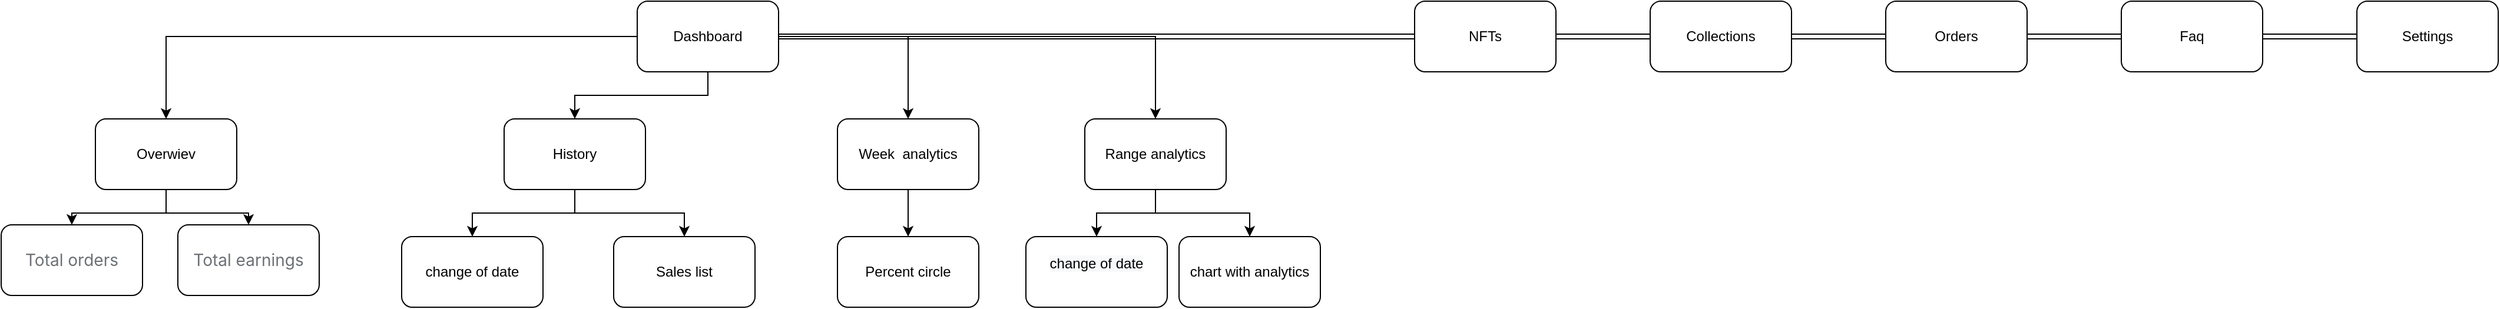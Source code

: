 <mxfile version="20.0.1" type="github">
  <diagram id="7ltqx9PY1bHP_miqw6pg" name="Page-1">
    <mxGraphModel dx="2635" dy="486" grid="1" gridSize="10" guides="1" tooltips="1" connect="1" arrows="1" fold="1" page="1" pageScale="1" pageWidth="827" pageHeight="1169" math="0" shadow="0">
      <root>
        <mxCell id="0" />
        <mxCell id="1" parent="0" />
        <mxCell id="DcGB6tvpKolKgh3uQCdb-12" style="edgeStyle=orthogonalEdgeStyle;rounded=0;orthogonalLoop=1;jettySize=auto;html=1;exitX=1;exitY=0.5;exitDx=0;exitDy=0;entryX=0;entryY=0.5;entryDx=0;entryDy=0;shape=link;" edge="1" parent="1" source="DcGB6tvpKolKgh3uQCdb-1" target="DcGB6tvpKolKgh3uQCdb-2">
          <mxGeometry relative="1" as="geometry" />
        </mxCell>
        <mxCell id="DcGB6tvpKolKgh3uQCdb-18" value="" style="edgeStyle=orthogonalEdgeStyle;rounded=0;orthogonalLoop=1;jettySize=auto;html=1;fontSize=43;" edge="1" parent="1" source="DcGB6tvpKolKgh3uQCdb-1" target="DcGB6tvpKolKgh3uQCdb-17">
          <mxGeometry relative="1" as="geometry" />
        </mxCell>
        <mxCell id="DcGB6tvpKolKgh3uQCdb-20" value="" style="edgeStyle=orthogonalEdgeStyle;rounded=0;orthogonalLoop=1;jettySize=auto;html=1;fontSize=43;" edge="1" parent="1" source="DcGB6tvpKolKgh3uQCdb-1" target="DcGB6tvpKolKgh3uQCdb-19">
          <mxGeometry relative="1" as="geometry" />
        </mxCell>
        <mxCell id="DcGB6tvpKolKgh3uQCdb-22" value="" style="edgeStyle=orthogonalEdgeStyle;rounded=0;orthogonalLoop=1;jettySize=auto;html=1;fontSize=43;" edge="1" parent="1" source="DcGB6tvpKolKgh3uQCdb-1" target="DcGB6tvpKolKgh3uQCdb-21">
          <mxGeometry relative="1" as="geometry" />
        </mxCell>
        <mxCell id="DcGB6tvpKolKgh3uQCdb-24" value="" style="edgeStyle=orthogonalEdgeStyle;rounded=0;orthogonalLoop=1;jettySize=auto;html=1;fontSize=43;" edge="1" parent="1" source="DcGB6tvpKolKgh3uQCdb-1" target="DcGB6tvpKolKgh3uQCdb-23">
          <mxGeometry relative="1" as="geometry" />
        </mxCell>
        <mxCell id="DcGB6tvpKolKgh3uQCdb-1" value="Dashboard" style="rounded=1;whiteSpace=wrap;html=1;" vertex="1" parent="1">
          <mxGeometry x="-420" y="40" width="120" height="60" as="geometry" />
        </mxCell>
        <mxCell id="DcGB6tvpKolKgh3uQCdb-5" value="" style="edgeStyle=orthogonalEdgeStyle;rounded=0;orthogonalLoop=1;jettySize=auto;html=1;shape=link;" edge="1" parent="1" source="DcGB6tvpKolKgh3uQCdb-2" target="DcGB6tvpKolKgh3uQCdb-4">
          <mxGeometry relative="1" as="geometry" />
        </mxCell>
        <mxCell id="DcGB6tvpKolKgh3uQCdb-2" value="NFTs" style="whiteSpace=wrap;html=1;rounded=1;" vertex="1" parent="1">
          <mxGeometry x="240" y="40" width="120" height="60" as="geometry" />
        </mxCell>
        <mxCell id="DcGB6tvpKolKgh3uQCdb-7" value="" style="edgeStyle=orthogonalEdgeStyle;rounded=0;orthogonalLoop=1;jettySize=auto;html=1;shape=link;" edge="1" parent="1" source="DcGB6tvpKolKgh3uQCdb-4" target="DcGB6tvpKolKgh3uQCdb-6">
          <mxGeometry relative="1" as="geometry" />
        </mxCell>
        <mxCell id="DcGB6tvpKolKgh3uQCdb-4" value="Collections" style="whiteSpace=wrap;html=1;rounded=1;" vertex="1" parent="1">
          <mxGeometry x="440" y="40" width="120" height="60" as="geometry" />
        </mxCell>
        <mxCell id="DcGB6tvpKolKgh3uQCdb-9" value="" style="edgeStyle=orthogonalEdgeStyle;rounded=0;orthogonalLoop=1;jettySize=auto;html=1;shape=link;" edge="1" parent="1" source="DcGB6tvpKolKgh3uQCdb-6" target="DcGB6tvpKolKgh3uQCdb-8">
          <mxGeometry relative="1" as="geometry" />
        </mxCell>
        <mxCell id="DcGB6tvpKolKgh3uQCdb-6" value="Orders" style="whiteSpace=wrap;html=1;rounded=1;" vertex="1" parent="1">
          <mxGeometry x="640" y="40" width="120" height="60" as="geometry" />
        </mxCell>
        <mxCell id="DcGB6tvpKolKgh3uQCdb-11" value="" style="edgeStyle=orthogonalEdgeStyle;rounded=0;orthogonalLoop=1;jettySize=auto;html=1;shape=link;" edge="1" parent="1" source="DcGB6tvpKolKgh3uQCdb-8" target="DcGB6tvpKolKgh3uQCdb-10">
          <mxGeometry relative="1" as="geometry" />
        </mxCell>
        <mxCell id="DcGB6tvpKolKgh3uQCdb-8" value="Faq" style="whiteSpace=wrap;html=1;rounded=1;" vertex="1" parent="1">
          <mxGeometry x="840" y="40" width="120" height="60" as="geometry" />
        </mxCell>
        <mxCell id="DcGB6tvpKolKgh3uQCdb-10" value="Settings" style="whiteSpace=wrap;html=1;rounded=1;" vertex="1" parent="1">
          <mxGeometry x="1040" y="40" width="120" height="60" as="geometry" />
        </mxCell>
        <mxCell id="DcGB6tvpKolKgh3uQCdb-26" value="" style="edgeStyle=orthogonalEdgeStyle;rounded=0;orthogonalLoop=1;jettySize=auto;html=1;fontSize=43;" edge="1" parent="1" source="DcGB6tvpKolKgh3uQCdb-17" target="DcGB6tvpKolKgh3uQCdb-25">
          <mxGeometry relative="1" as="geometry" />
        </mxCell>
        <mxCell id="DcGB6tvpKolKgh3uQCdb-28" value="" style="edgeStyle=orthogonalEdgeStyle;rounded=0;orthogonalLoop=1;jettySize=auto;html=1;fontSize=43;" edge="1" parent="1" source="DcGB6tvpKolKgh3uQCdb-17" target="DcGB6tvpKolKgh3uQCdb-27">
          <mxGeometry relative="1" as="geometry" />
        </mxCell>
        <mxCell id="DcGB6tvpKolKgh3uQCdb-17" value="Overwiev" style="whiteSpace=wrap;html=1;rounded=1;" vertex="1" parent="1">
          <mxGeometry x="-880" y="140" width="120" height="60" as="geometry" />
        </mxCell>
        <mxCell id="DcGB6tvpKolKgh3uQCdb-30" value="" style="edgeStyle=orthogonalEdgeStyle;rounded=0;orthogonalLoop=1;jettySize=auto;html=1;fontSize=43;" edge="1" parent="1" source="DcGB6tvpKolKgh3uQCdb-19" target="DcGB6tvpKolKgh3uQCdb-29">
          <mxGeometry relative="1" as="geometry" />
        </mxCell>
        <mxCell id="DcGB6tvpKolKgh3uQCdb-32" value="" style="edgeStyle=orthogonalEdgeStyle;rounded=0;orthogonalLoop=1;jettySize=auto;html=1;fontSize=43;" edge="1" parent="1" source="DcGB6tvpKolKgh3uQCdb-19" target="DcGB6tvpKolKgh3uQCdb-31">
          <mxGeometry relative="1" as="geometry" />
        </mxCell>
        <mxCell id="DcGB6tvpKolKgh3uQCdb-19" value="History" style="whiteSpace=wrap;html=1;rounded=1;" vertex="1" parent="1">
          <mxGeometry x="-533" y="140" width="120" height="60" as="geometry" />
        </mxCell>
        <mxCell id="DcGB6tvpKolKgh3uQCdb-34" value="" style="edgeStyle=orthogonalEdgeStyle;rounded=0;orthogonalLoop=1;jettySize=auto;html=1;fontSize=43;" edge="1" parent="1" source="DcGB6tvpKolKgh3uQCdb-21" target="DcGB6tvpKolKgh3uQCdb-33">
          <mxGeometry relative="1" as="geometry" />
        </mxCell>
        <mxCell id="DcGB6tvpKolKgh3uQCdb-21" value="Week&amp;nbsp; analytics" style="whiteSpace=wrap;html=1;rounded=1;" vertex="1" parent="1">
          <mxGeometry x="-250" y="140" width="120" height="60" as="geometry" />
        </mxCell>
        <mxCell id="DcGB6tvpKolKgh3uQCdb-36" value="" style="edgeStyle=orthogonalEdgeStyle;rounded=0;orthogonalLoop=1;jettySize=auto;html=1;fontSize=43;" edge="1" parent="1" source="DcGB6tvpKolKgh3uQCdb-23" target="DcGB6tvpKolKgh3uQCdb-35">
          <mxGeometry relative="1" as="geometry" />
        </mxCell>
        <mxCell id="DcGB6tvpKolKgh3uQCdb-38" value="" style="edgeStyle=orthogonalEdgeStyle;rounded=0;orthogonalLoop=1;jettySize=auto;html=1;fontSize=43;" edge="1" parent="1" source="DcGB6tvpKolKgh3uQCdb-23" target="DcGB6tvpKolKgh3uQCdb-37">
          <mxGeometry relative="1" as="geometry" />
        </mxCell>
        <mxCell id="DcGB6tvpKolKgh3uQCdb-23" value="Range analytics" style="whiteSpace=wrap;html=1;rounded=1;" vertex="1" parent="1">
          <mxGeometry x="-40" y="140" width="120" height="60" as="geometry" />
        </mxCell>
        <mxCell id="DcGB6tvpKolKgh3uQCdb-25" value="&lt;span style=&quot;color: rgb(109, 113, 117); font-family: -apple-system, BlinkMacSystemFont, &amp;quot;San Francisco&amp;quot;, &amp;quot;Segoe UI&amp;quot;, Roboto, &amp;quot;Helvetica Neue&amp;quot;, sans-serif; font-size: 14px; text-align: start; background-color: rgb(255, 255, 255);&quot;&gt;Total orders&lt;/span&gt;" style="whiteSpace=wrap;html=1;rounded=1;" vertex="1" parent="1">
          <mxGeometry x="-960" y="230" width="120" height="60" as="geometry" />
        </mxCell>
        <mxCell id="DcGB6tvpKolKgh3uQCdb-27" value="&lt;span style=&quot;color: rgb(109, 113, 117); font-family: -apple-system, BlinkMacSystemFont, &amp;quot;San Francisco&amp;quot;, &amp;quot;Segoe UI&amp;quot;, Roboto, &amp;quot;Helvetica Neue&amp;quot;, sans-serif; font-size: 14px; text-align: start; background-color: rgb(255, 255, 255);&quot;&gt;Total earnings&lt;/span&gt;" style="whiteSpace=wrap;html=1;rounded=1;" vertex="1" parent="1">
          <mxGeometry x="-810" y="230" width="120" height="60" as="geometry" />
        </mxCell>
        <mxCell id="DcGB6tvpKolKgh3uQCdb-29" value="change of date" style="whiteSpace=wrap;html=1;rounded=1;" vertex="1" parent="1">
          <mxGeometry x="-620" y="240" width="120" height="60" as="geometry" />
        </mxCell>
        <mxCell id="DcGB6tvpKolKgh3uQCdb-31" value="Sales list" style="whiteSpace=wrap;html=1;rounded=1;" vertex="1" parent="1">
          <mxGeometry x="-440" y="240" width="120" height="60" as="geometry" />
        </mxCell>
        <mxCell id="DcGB6tvpKolKgh3uQCdb-33" value="Percent circle" style="whiteSpace=wrap;html=1;rounded=1;" vertex="1" parent="1">
          <mxGeometry x="-250" y="240" width="120" height="60" as="geometry" />
        </mxCell>
        <mxCell id="DcGB6tvpKolKgh3uQCdb-35" value="&#xa;&lt;span style=&quot;color: rgb(0, 0, 0); font-family: Helvetica; font-size: 12px; font-style: normal; font-variant-ligatures: normal; font-variant-caps: normal; font-weight: 400; letter-spacing: normal; orphans: 2; text-align: center; text-indent: 0px; text-transform: none; widows: 2; word-spacing: 0px; -webkit-text-stroke-width: 0px; background-color: rgb(248, 249, 250); text-decoration-thickness: initial; text-decoration-style: initial; text-decoration-color: initial; float: none; display: inline !important;&quot;&gt;change of date&lt;/span&gt;&#xa;&#xa;" style="whiteSpace=wrap;html=1;rounded=1;" vertex="1" parent="1">
          <mxGeometry x="-90" y="240" width="120" height="60" as="geometry" />
        </mxCell>
        <mxCell id="DcGB6tvpKolKgh3uQCdb-37" value="chart with analytics" style="whiteSpace=wrap;html=1;rounded=1;" vertex="1" parent="1">
          <mxGeometry x="40" y="240" width="120" height="60" as="geometry" />
        </mxCell>
      </root>
    </mxGraphModel>
  </diagram>
</mxfile>

